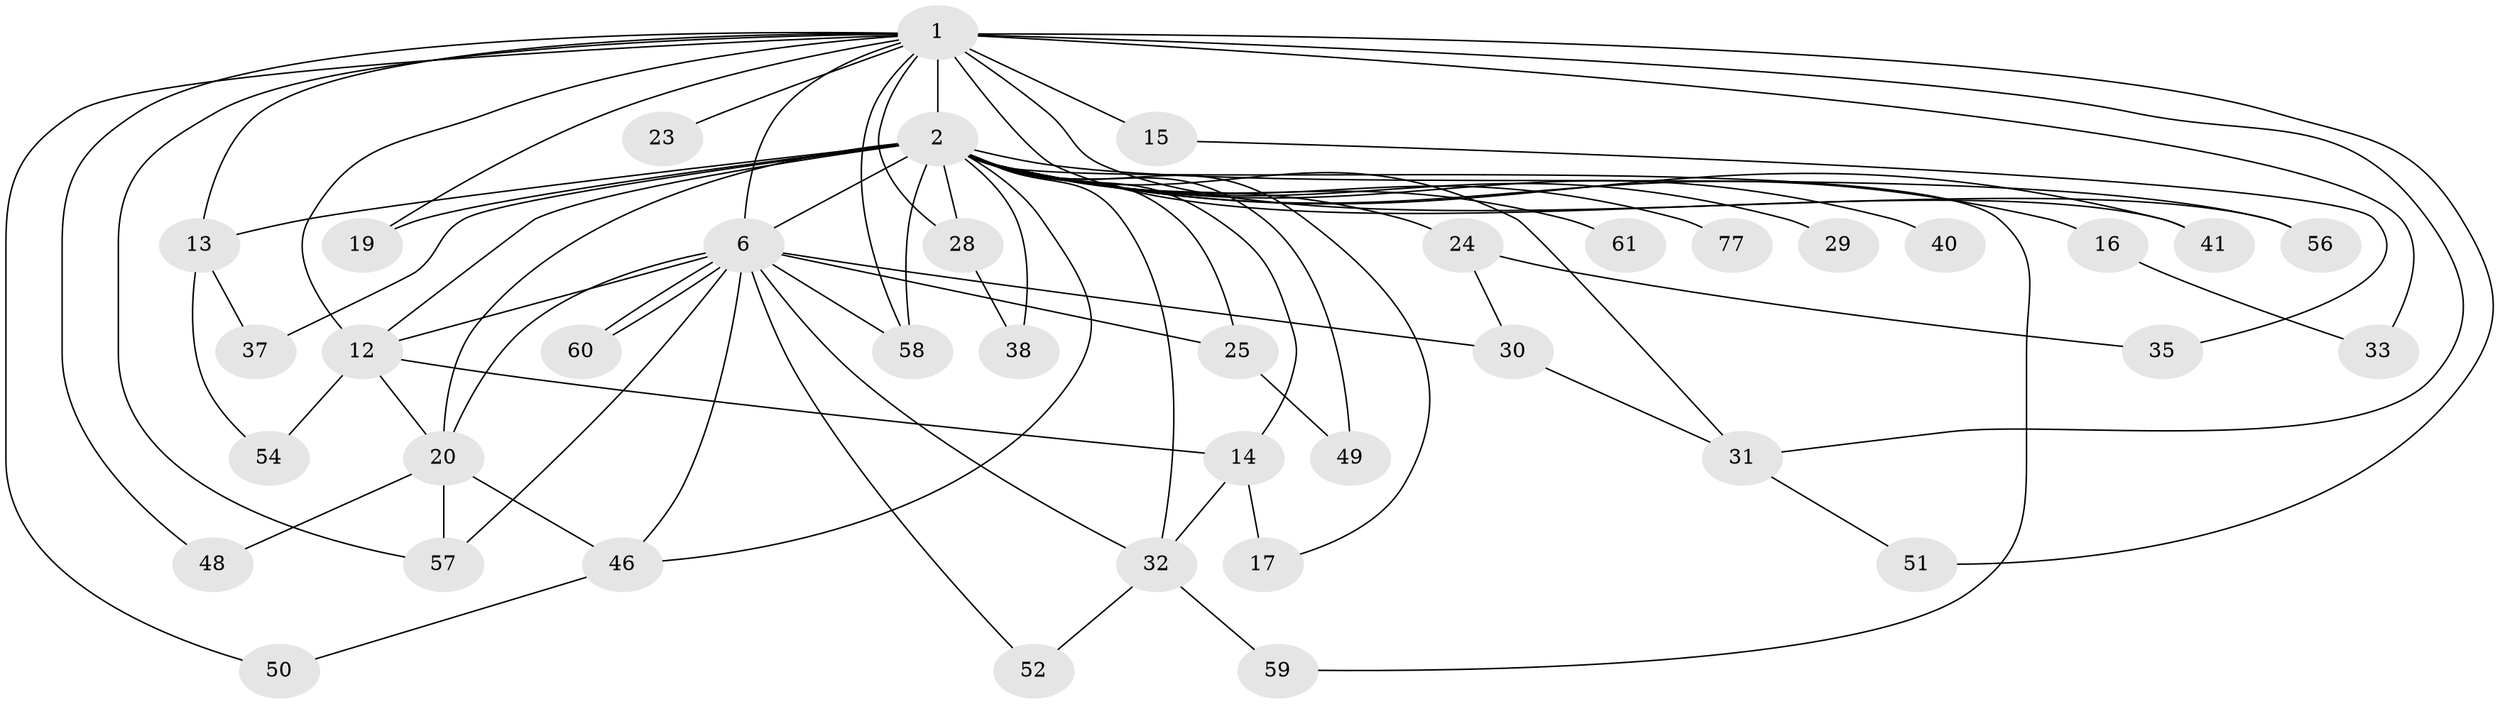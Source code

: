 // original degree distribution, {12: 0.012658227848101266, 23: 0.012658227848101266, 18: 0.012658227848101266, 14: 0.012658227848101266, 20: 0.012658227848101266, 19: 0.0379746835443038, 22: 0.012658227848101266, 16: 0.012658227848101266, 3: 0.22784810126582278, 6: 0.0379746835443038, 5: 0.012658227848101266, 2: 0.5316455696202531, 7: 0.012658227848101266, 4: 0.05063291139240506}
// Generated by graph-tools (version 1.1) at 2025/13/03/09/25 04:13:52]
// undirected, 39 vertices, 74 edges
graph export_dot {
graph [start="1"]
  node [color=gray90,style=filled];
  1 [super="+5"];
  2 [super="+21+22+75+3+4+43"];
  6 [super="+47+11+27+10"];
  12 [super="+65"];
  13 [super="+67+36"];
  14;
  15;
  16;
  17 [super="+45"];
  19;
  20 [super="+44+69+66+64"];
  23;
  24;
  25;
  28;
  29;
  30;
  31 [super="+39"];
  32 [super="+53"];
  33;
  35;
  37;
  38;
  40 [super="+79"];
  41;
  46;
  48;
  49;
  50;
  51;
  52;
  54;
  56;
  57;
  58;
  59;
  60;
  61;
  77;
  1 -- 2 [weight=19];
  1 -- 6 [weight=7];
  1 -- 15 [weight=2];
  1 -- 23 [weight=2];
  1 -- 41;
  1 -- 12;
  1 -- 13;
  1 -- 19;
  1 -- 28;
  1 -- 31;
  1 -- 33;
  1 -- 48;
  1 -- 50;
  1 -- 51;
  1 -- 56;
  1 -- 57;
  1 -- 58;
  2 -- 6 [weight=16];
  2 -- 14;
  2 -- 25 [weight=2];
  2 -- 40 [weight=3];
  2 -- 41;
  2 -- 20 [weight=3];
  2 -- 24 [weight=2];
  2 -- 13 [weight=3];
  2 -- 12;
  2 -- 77;
  2 -- 16;
  2 -- 17;
  2 -- 19;
  2 -- 28;
  2 -- 29 [weight=2];
  2 -- 31;
  2 -- 32 [weight=3];
  2 -- 37;
  2 -- 38;
  2 -- 46;
  2 -- 56;
  2 -- 58;
  2 -- 59;
  2 -- 61 [weight=2];
  2 -- 49;
  6 -- 12;
  6 -- 52;
  6 -- 60;
  6 -- 60;
  6 -- 20;
  6 -- 57;
  6 -- 25;
  6 -- 32;
  6 -- 30;
  6 -- 58;
  6 -- 46;
  12 -- 14;
  12 -- 20;
  12 -- 54;
  13 -- 37;
  13 -- 54;
  14 -- 17 [weight=2];
  14 -- 32;
  15 -- 35;
  16 -- 33;
  20 -- 48;
  20 -- 57;
  20 -- 46;
  24 -- 30;
  24 -- 35;
  25 -- 49;
  28 -- 38;
  30 -- 31;
  31 -- 51;
  32 -- 52;
  32 -- 59;
  46 -- 50;
}

